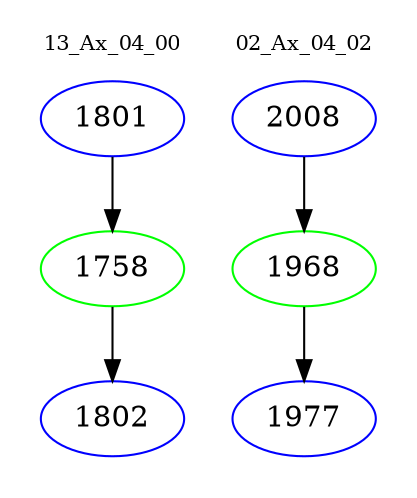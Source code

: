 digraph{
subgraph cluster_0 {
color = white
label = "13_Ax_04_00";
fontsize=10;
T0_1801 [label="1801", color="blue"]
T0_1801 -> T0_1758 [color="black"]
T0_1758 [label="1758", color="green"]
T0_1758 -> T0_1802 [color="black"]
T0_1802 [label="1802", color="blue"]
}
subgraph cluster_1 {
color = white
label = "02_Ax_04_02";
fontsize=10;
T1_2008 [label="2008", color="blue"]
T1_2008 -> T1_1968 [color="black"]
T1_1968 [label="1968", color="green"]
T1_1968 -> T1_1977 [color="black"]
T1_1977 [label="1977", color="blue"]
}
}
